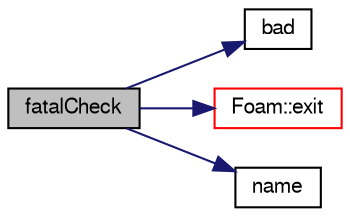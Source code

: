 digraph "fatalCheck"
{
  bgcolor="transparent";
  edge [fontname="FreeSans",fontsize="10",labelfontname="FreeSans",labelfontsize="10"];
  node [fontname="FreeSans",fontsize="10",shape=record];
  rankdir="LR";
  Node1155 [label="fatalCheck",height=0.2,width=0.4,color="black", fillcolor="grey75", style="filled", fontcolor="black"];
  Node1155 -> Node1156 [color="midnightblue",fontsize="10",style="solid",fontname="FreeSans"];
  Node1156 [label="bad",height=0.2,width=0.4,color="black",URL="$a26226.html#a9f7290a5d70f30e1b1b42c8ac4a6082d",tooltip="Return true if stream is corrupted. "];
  Node1155 -> Node1157 [color="midnightblue",fontsize="10",style="solid",fontname="FreeSans"];
  Node1157 [label="Foam::exit",height=0.2,width=0.4,color="red",URL="$a21124.html#a06ca7250d8e89caf05243ec094843642"];
  Node1155 -> Node1203 [color="midnightblue",fontsize="10",style="solid",fontname="FreeSans"];
  Node1203 [label="name",height=0.2,width=0.4,color="black",URL="$a26226.html#a41b2d01e5fd6e1bc71a895d8b8a86308",tooltip="Return the name of the stream. "];
}
